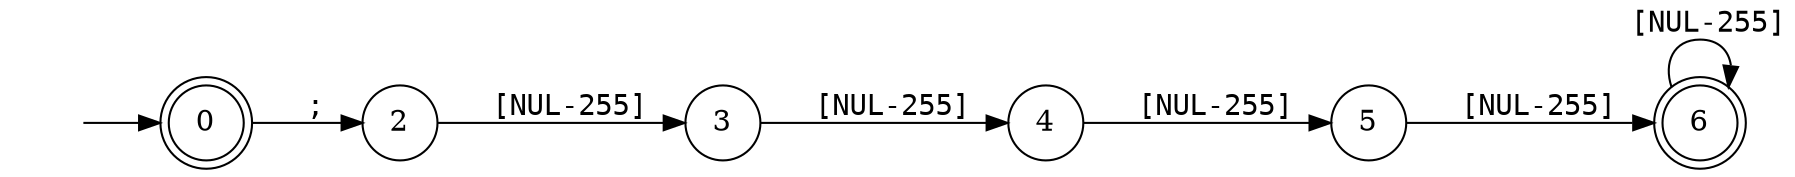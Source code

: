 digraph MONA_DFA {
 rankdir = LR;
  center = true;
 size = "700.5,1000.5";
 edge [fontname = Courier];
 node [height = .5, width = .5];
 node [shape = doublecircle]; 0; 6;
 node [shape = circle]; 2; 3; 4; 5;
 node [shape = box];
 init [shape = plaintext, label = ""];
 init -> 0;
 0 -> 2 [label=" ;"];
 2 -> 3 [label=" [NUL-255]"];
 3 -> 4 [label=" [NUL-255]"];
 4 -> 5 [label=" [NUL-255]"];
 5 -> 6 [label=" [NUL-255]"];
 6 -> 6 [label=" [NUL-255]"];
}
